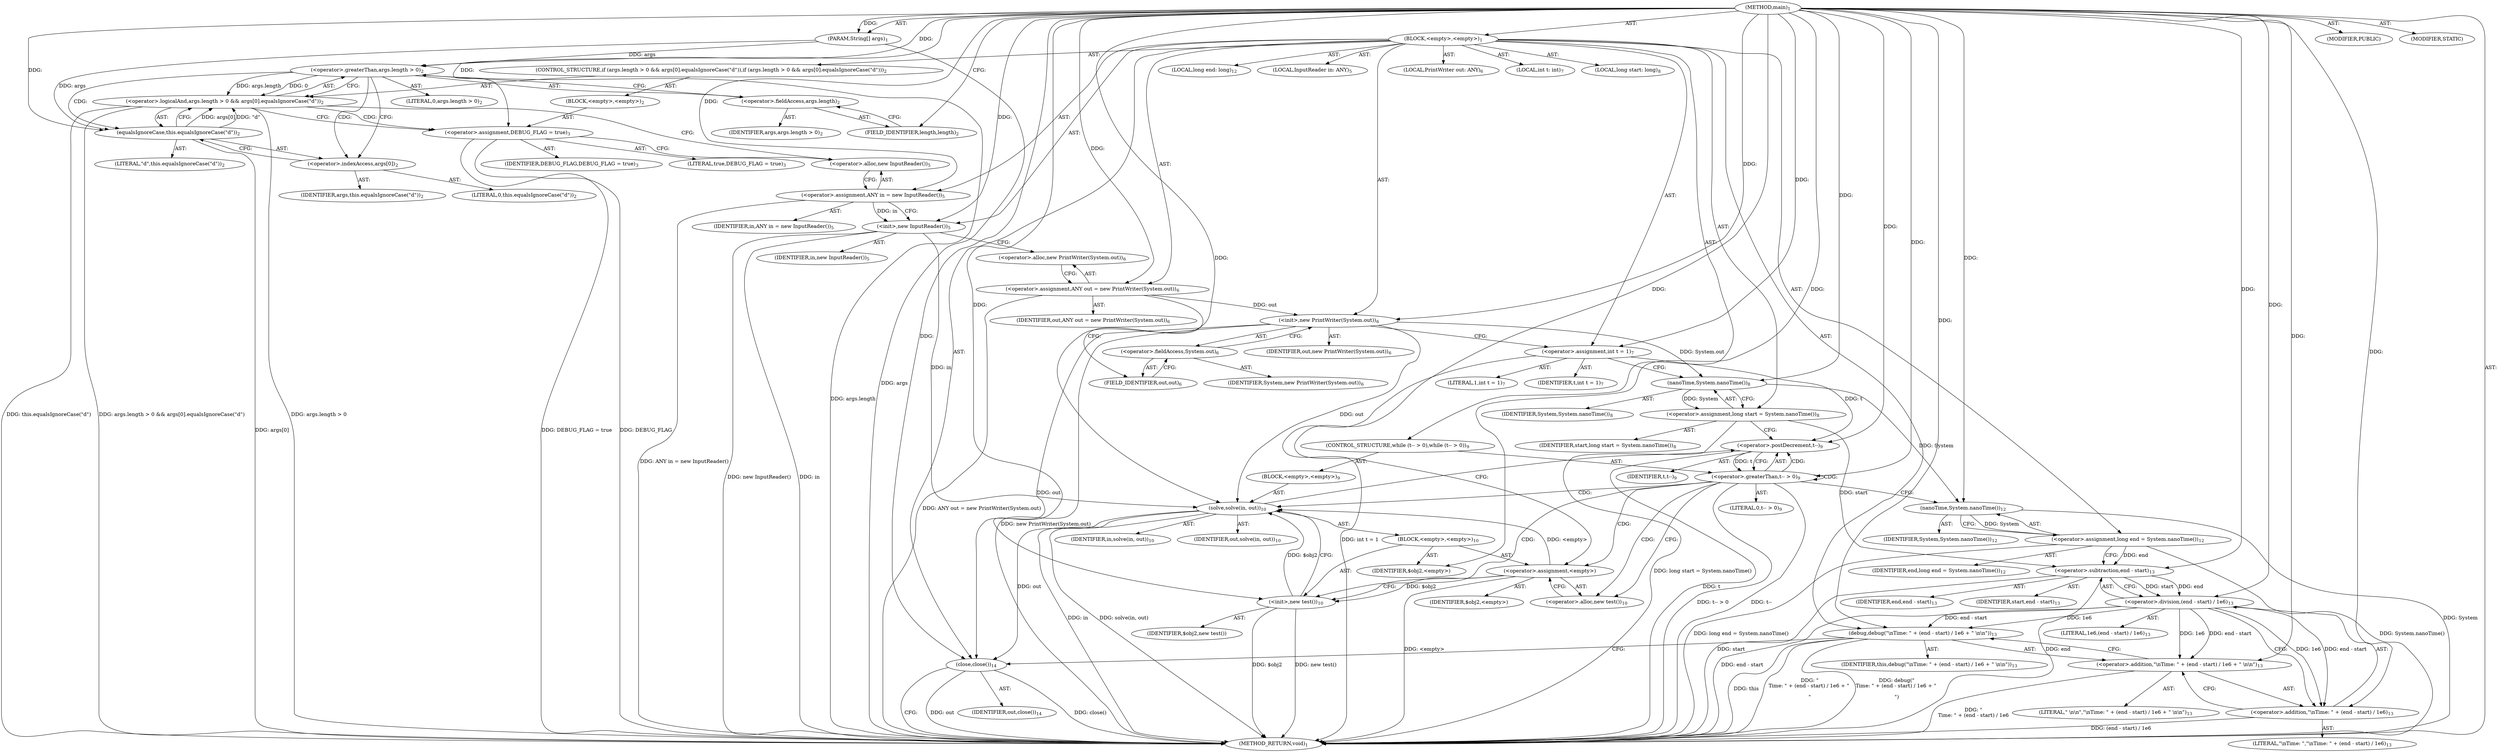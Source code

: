 digraph "main" {  
"21" [label = <(METHOD,main)<SUB>1</SUB>> ]
"22" [label = <(PARAM,String[] args)<SUB>1</SUB>> ]
"23" [label = <(BLOCK,&lt;empty&gt;,&lt;empty&gt;)<SUB>1</SUB>> ]
"24" [label = <(CONTROL_STRUCTURE,if (args.length &gt; 0 &amp;&amp; args[0].equalsIgnoreCase(&quot;d&quot;)),if (args.length &gt; 0 &amp;&amp; args[0].equalsIgnoreCase(&quot;d&quot;)))<SUB>2</SUB>> ]
"25" [label = <(&lt;operator&gt;.logicalAnd,args.length &gt; 0 &amp;&amp; args[0].equalsIgnoreCase(&quot;d&quot;))<SUB>2</SUB>> ]
"26" [label = <(&lt;operator&gt;.greaterThan,args.length &gt; 0)<SUB>2</SUB>> ]
"27" [label = <(&lt;operator&gt;.fieldAccess,args.length)<SUB>2</SUB>> ]
"28" [label = <(IDENTIFIER,args,args.length &gt; 0)<SUB>2</SUB>> ]
"29" [label = <(FIELD_IDENTIFIER,length,length)<SUB>2</SUB>> ]
"30" [label = <(LITERAL,0,args.length &gt; 0)<SUB>2</SUB>> ]
"31" [label = <(equalsIgnoreCase,this.equalsIgnoreCase(&quot;d&quot;))<SUB>2</SUB>> ]
"32" [label = <(&lt;operator&gt;.indexAccess,args[0])<SUB>2</SUB>> ]
"33" [label = <(IDENTIFIER,args,this.equalsIgnoreCase(&quot;d&quot;))<SUB>2</SUB>> ]
"34" [label = <(LITERAL,0,this.equalsIgnoreCase(&quot;d&quot;))<SUB>2</SUB>> ]
"35" [label = <(LITERAL,&quot;d&quot;,this.equalsIgnoreCase(&quot;d&quot;))<SUB>2</SUB>> ]
"36" [label = <(BLOCK,&lt;empty&gt;,&lt;empty&gt;)<SUB>2</SUB>> ]
"37" [label = <(&lt;operator&gt;.assignment,DEBUG_FLAG = true)<SUB>3</SUB>> ]
"38" [label = <(IDENTIFIER,DEBUG_FLAG,DEBUG_FLAG = true)<SUB>3</SUB>> ]
"39" [label = <(LITERAL,true,DEBUG_FLAG = true)<SUB>3</SUB>> ]
"4" [label = <(LOCAL,InputReader in: ANY)<SUB>5</SUB>> ]
"40" [label = <(&lt;operator&gt;.assignment,ANY in = new InputReader())<SUB>5</SUB>> ]
"41" [label = <(IDENTIFIER,in,ANY in = new InputReader())<SUB>5</SUB>> ]
"42" [label = <(&lt;operator&gt;.alloc,new InputReader())<SUB>5</SUB>> ]
"43" [label = <(&lt;init&gt;,new InputReader())<SUB>5</SUB>> ]
"3" [label = <(IDENTIFIER,in,new InputReader())<SUB>5</SUB>> ]
"6" [label = <(LOCAL,PrintWriter out: ANY)<SUB>6</SUB>> ]
"44" [label = <(&lt;operator&gt;.assignment,ANY out = new PrintWriter(System.out))<SUB>6</SUB>> ]
"45" [label = <(IDENTIFIER,out,ANY out = new PrintWriter(System.out))<SUB>6</SUB>> ]
"46" [label = <(&lt;operator&gt;.alloc,new PrintWriter(System.out))<SUB>6</SUB>> ]
"47" [label = <(&lt;init&gt;,new PrintWriter(System.out))<SUB>6</SUB>> ]
"5" [label = <(IDENTIFIER,out,new PrintWriter(System.out))<SUB>6</SUB>> ]
"48" [label = <(&lt;operator&gt;.fieldAccess,System.out)<SUB>6</SUB>> ]
"49" [label = <(IDENTIFIER,System,new PrintWriter(System.out))<SUB>6</SUB>> ]
"50" [label = <(FIELD_IDENTIFIER,out,out)<SUB>6</SUB>> ]
"51" [label = <(LOCAL,int t: int)<SUB>7</SUB>> ]
"52" [label = <(&lt;operator&gt;.assignment,int t = 1)<SUB>7</SUB>> ]
"53" [label = <(IDENTIFIER,t,int t = 1)<SUB>7</SUB>> ]
"54" [label = <(LITERAL,1,int t = 1)<SUB>7</SUB>> ]
"55" [label = <(LOCAL,long start: long)<SUB>8</SUB>> ]
"56" [label = <(&lt;operator&gt;.assignment,long start = System.nanoTime())<SUB>8</SUB>> ]
"57" [label = <(IDENTIFIER,start,long start = System.nanoTime())<SUB>8</SUB>> ]
"58" [label = <(nanoTime,System.nanoTime())<SUB>8</SUB>> ]
"59" [label = <(IDENTIFIER,System,System.nanoTime())<SUB>8</SUB>> ]
"60" [label = <(CONTROL_STRUCTURE,while (t-- &gt; 0),while (t-- &gt; 0))<SUB>9</SUB>> ]
"61" [label = <(&lt;operator&gt;.greaterThan,t-- &gt; 0)<SUB>9</SUB>> ]
"62" [label = <(&lt;operator&gt;.postDecrement,t--)<SUB>9</SUB>> ]
"63" [label = <(IDENTIFIER,t,t--)<SUB>9</SUB>> ]
"64" [label = <(LITERAL,0,t-- &gt; 0)<SUB>9</SUB>> ]
"65" [label = <(BLOCK,&lt;empty&gt;,&lt;empty&gt;)<SUB>9</SUB>> ]
"66" [label = <(solve,solve(in, out))<SUB>10</SUB>> ]
"67" [label = <(BLOCK,&lt;empty&gt;,&lt;empty&gt;)<SUB>10</SUB>> ]
"68" [label = <(&lt;operator&gt;.assignment,&lt;empty&gt;)> ]
"69" [label = <(IDENTIFIER,$obj2,&lt;empty&gt;)> ]
"70" [label = <(&lt;operator&gt;.alloc,new test())<SUB>10</SUB>> ]
"71" [label = <(&lt;init&gt;,new test())<SUB>10</SUB>> ]
"72" [label = <(IDENTIFIER,$obj2,new test())> ]
"73" [label = <(IDENTIFIER,$obj2,&lt;empty&gt;)> ]
"74" [label = <(IDENTIFIER,in,solve(in, out))<SUB>10</SUB>> ]
"75" [label = <(IDENTIFIER,out,solve(in, out))<SUB>10</SUB>> ]
"76" [label = <(LOCAL,long end: long)<SUB>12</SUB>> ]
"77" [label = <(&lt;operator&gt;.assignment,long end = System.nanoTime())<SUB>12</SUB>> ]
"78" [label = <(IDENTIFIER,end,long end = System.nanoTime())<SUB>12</SUB>> ]
"79" [label = <(nanoTime,System.nanoTime())<SUB>12</SUB>> ]
"80" [label = <(IDENTIFIER,System,System.nanoTime())<SUB>12</SUB>> ]
"81" [label = <(debug,debug(&quot;\nTime: &quot; + (end - start) / 1e6 + &quot; \n\n&quot;))<SUB>13</SUB>> ]
"82" [label = <(IDENTIFIER,this,debug(&quot;\nTime: &quot; + (end - start) / 1e6 + &quot; \n\n&quot;))<SUB>13</SUB>> ]
"83" [label = <(&lt;operator&gt;.addition,&quot;\nTime: &quot; + (end - start) / 1e6 + &quot; \n\n&quot;)<SUB>13</SUB>> ]
"84" [label = <(&lt;operator&gt;.addition,&quot;\nTime: &quot; + (end - start) / 1e6)<SUB>13</SUB>> ]
"85" [label = <(LITERAL,&quot;\nTime: &quot;,&quot;\nTime: &quot; + (end - start) / 1e6)<SUB>13</SUB>> ]
"86" [label = <(&lt;operator&gt;.division,(end - start) / 1e6)<SUB>13</SUB>> ]
"87" [label = <(&lt;operator&gt;.subtraction,end - start)<SUB>13</SUB>> ]
"88" [label = <(IDENTIFIER,end,end - start)<SUB>13</SUB>> ]
"89" [label = <(IDENTIFIER,start,end - start)<SUB>13</SUB>> ]
"90" [label = <(LITERAL,1e6,(end - start) / 1e6)<SUB>13</SUB>> ]
"91" [label = <(LITERAL,&quot; \n\n&quot;,&quot;\nTime: &quot; + (end - start) / 1e6 + &quot; \n\n&quot;)<SUB>13</SUB>> ]
"92" [label = <(close,close())<SUB>14</SUB>> ]
"93" [label = <(IDENTIFIER,out,close())<SUB>14</SUB>> ]
"94" [label = <(MODIFIER,PUBLIC)> ]
"95" [label = <(MODIFIER,STATIC)> ]
"96" [label = <(METHOD_RETURN,void)<SUB>1</SUB>> ]
  "21" -> "22"  [ label = "AST: "] 
  "21" -> "23"  [ label = "AST: "] 
  "21" -> "94"  [ label = "AST: "] 
  "21" -> "95"  [ label = "AST: "] 
  "21" -> "96"  [ label = "AST: "] 
  "23" -> "24"  [ label = "AST: "] 
  "23" -> "4"  [ label = "AST: "] 
  "23" -> "40"  [ label = "AST: "] 
  "23" -> "43"  [ label = "AST: "] 
  "23" -> "6"  [ label = "AST: "] 
  "23" -> "44"  [ label = "AST: "] 
  "23" -> "47"  [ label = "AST: "] 
  "23" -> "51"  [ label = "AST: "] 
  "23" -> "52"  [ label = "AST: "] 
  "23" -> "55"  [ label = "AST: "] 
  "23" -> "56"  [ label = "AST: "] 
  "23" -> "60"  [ label = "AST: "] 
  "23" -> "76"  [ label = "AST: "] 
  "23" -> "77"  [ label = "AST: "] 
  "23" -> "81"  [ label = "AST: "] 
  "23" -> "92"  [ label = "AST: "] 
  "24" -> "25"  [ label = "AST: "] 
  "24" -> "36"  [ label = "AST: "] 
  "25" -> "26"  [ label = "AST: "] 
  "25" -> "31"  [ label = "AST: "] 
  "26" -> "27"  [ label = "AST: "] 
  "26" -> "30"  [ label = "AST: "] 
  "27" -> "28"  [ label = "AST: "] 
  "27" -> "29"  [ label = "AST: "] 
  "31" -> "32"  [ label = "AST: "] 
  "31" -> "35"  [ label = "AST: "] 
  "32" -> "33"  [ label = "AST: "] 
  "32" -> "34"  [ label = "AST: "] 
  "36" -> "37"  [ label = "AST: "] 
  "37" -> "38"  [ label = "AST: "] 
  "37" -> "39"  [ label = "AST: "] 
  "40" -> "41"  [ label = "AST: "] 
  "40" -> "42"  [ label = "AST: "] 
  "43" -> "3"  [ label = "AST: "] 
  "44" -> "45"  [ label = "AST: "] 
  "44" -> "46"  [ label = "AST: "] 
  "47" -> "5"  [ label = "AST: "] 
  "47" -> "48"  [ label = "AST: "] 
  "48" -> "49"  [ label = "AST: "] 
  "48" -> "50"  [ label = "AST: "] 
  "52" -> "53"  [ label = "AST: "] 
  "52" -> "54"  [ label = "AST: "] 
  "56" -> "57"  [ label = "AST: "] 
  "56" -> "58"  [ label = "AST: "] 
  "58" -> "59"  [ label = "AST: "] 
  "60" -> "61"  [ label = "AST: "] 
  "60" -> "65"  [ label = "AST: "] 
  "61" -> "62"  [ label = "AST: "] 
  "61" -> "64"  [ label = "AST: "] 
  "62" -> "63"  [ label = "AST: "] 
  "65" -> "66"  [ label = "AST: "] 
  "66" -> "67"  [ label = "AST: "] 
  "66" -> "74"  [ label = "AST: "] 
  "66" -> "75"  [ label = "AST: "] 
  "67" -> "68"  [ label = "AST: "] 
  "67" -> "71"  [ label = "AST: "] 
  "67" -> "73"  [ label = "AST: "] 
  "68" -> "69"  [ label = "AST: "] 
  "68" -> "70"  [ label = "AST: "] 
  "71" -> "72"  [ label = "AST: "] 
  "77" -> "78"  [ label = "AST: "] 
  "77" -> "79"  [ label = "AST: "] 
  "79" -> "80"  [ label = "AST: "] 
  "81" -> "82"  [ label = "AST: "] 
  "81" -> "83"  [ label = "AST: "] 
  "83" -> "84"  [ label = "AST: "] 
  "83" -> "91"  [ label = "AST: "] 
  "84" -> "85"  [ label = "AST: "] 
  "84" -> "86"  [ label = "AST: "] 
  "86" -> "87"  [ label = "AST: "] 
  "86" -> "90"  [ label = "AST: "] 
  "87" -> "88"  [ label = "AST: "] 
  "87" -> "89"  [ label = "AST: "] 
  "92" -> "93"  [ label = "AST: "] 
  "40" -> "43"  [ label = "CFG: "] 
  "43" -> "46"  [ label = "CFG: "] 
  "44" -> "50"  [ label = "CFG: "] 
  "47" -> "52"  [ label = "CFG: "] 
  "52" -> "58"  [ label = "CFG: "] 
  "56" -> "62"  [ label = "CFG: "] 
  "77" -> "87"  [ label = "CFG: "] 
  "81" -> "92"  [ label = "CFG: "] 
  "92" -> "96"  [ label = "CFG: "] 
  "25" -> "37"  [ label = "CFG: "] 
  "25" -> "42"  [ label = "CFG: "] 
  "42" -> "40"  [ label = "CFG: "] 
  "46" -> "44"  [ label = "CFG: "] 
  "48" -> "47"  [ label = "CFG: "] 
  "58" -> "56"  [ label = "CFG: "] 
  "61" -> "70"  [ label = "CFG: "] 
  "61" -> "79"  [ label = "CFG: "] 
  "79" -> "77"  [ label = "CFG: "] 
  "83" -> "81"  [ label = "CFG: "] 
  "26" -> "25"  [ label = "CFG: "] 
  "26" -> "32"  [ label = "CFG: "] 
  "31" -> "25"  [ label = "CFG: "] 
  "37" -> "42"  [ label = "CFG: "] 
  "50" -> "48"  [ label = "CFG: "] 
  "62" -> "61"  [ label = "CFG: "] 
  "66" -> "62"  [ label = "CFG: "] 
  "84" -> "83"  [ label = "CFG: "] 
  "27" -> "26"  [ label = "CFG: "] 
  "32" -> "31"  [ label = "CFG: "] 
  "86" -> "84"  [ label = "CFG: "] 
  "29" -> "27"  [ label = "CFG: "] 
  "68" -> "71"  [ label = "CFG: "] 
  "71" -> "66"  [ label = "CFG: "] 
  "87" -> "86"  [ label = "CFG: "] 
  "70" -> "68"  [ label = "CFG: "] 
  "21" -> "29"  [ label = "CFG: "] 
  "22" -> "96"  [ label = "DDG: args"] 
  "26" -> "96"  [ label = "DDG: args.length"] 
  "25" -> "96"  [ label = "DDG: args.length &gt; 0"] 
  "31" -> "96"  [ label = "DDG: args[0]"] 
  "25" -> "96"  [ label = "DDG: this.equalsIgnoreCase(&quot;d&quot;)"] 
  "25" -> "96"  [ label = "DDG: args.length &gt; 0 &amp;&amp; args[0].equalsIgnoreCase(&quot;d&quot;)"] 
  "37" -> "96"  [ label = "DDG: DEBUG_FLAG = true"] 
  "40" -> "96"  [ label = "DDG: ANY in = new InputReader()"] 
  "43" -> "96"  [ label = "DDG: in"] 
  "43" -> "96"  [ label = "DDG: new InputReader()"] 
  "44" -> "96"  [ label = "DDG: ANY out = new PrintWriter(System.out)"] 
  "47" -> "96"  [ label = "DDG: new PrintWriter(System.out)"] 
  "52" -> "96"  [ label = "DDG: int t = 1"] 
  "56" -> "96"  [ label = "DDG: long start = System.nanoTime()"] 
  "62" -> "96"  [ label = "DDG: t"] 
  "61" -> "96"  [ label = "DDG: t--"] 
  "61" -> "96"  [ label = "DDG: t-- &gt; 0"] 
  "79" -> "96"  [ label = "DDG: System"] 
  "77" -> "96"  [ label = "DDG: System.nanoTime()"] 
  "77" -> "96"  [ label = "DDG: long end = System.nanoTime()"] 
  "87" -> "96"  [ label = "DDG: end"] 
  "87" -> "96"  [ label = "DDG: start"] 
  "86" -> "96"  [ label = "DDG: end - start"] 
  "84" -> "96"  [ label = "DDG: (end - start) / 1e6"] 
  "83" -> "96"  [ label = "DDG: &quot;\nTime: &quot; + (end - start) / 1e6"] 
  "81" -> "96"  [ label = "DDG: &quot;\nTime: &quot; + (end - start) / 1e6 + &quot; \n\n&quot;"] 
  "81" -> "96"  [ label = "DDG: debug(&quot;\nTime: &quot; + (end - start) / 1e6 + &quot; \n\n&quot;)"] 
  "92" -> "96"  [ label = "DDG: out"] 
  "92" -> "96"  [ label = "DDG: close()"] 
  "68" -> "96"  [ label = "DDG: &lt;empty&gt;"] 
  "71" -> "96"  [ label = "DDG: $obj2"] 
  "71" -> "96"  [ label = "DDG: new test()"] 
  "66" -> "96"  [ label = "DDG: in"] 
  "66" -> "96"  [ label = "DDG: solve(in, out)"] 
  "37" -> "96"  [ label = "DDG: DEBUG_FLAG"] 
  "81" -> "96"  [ label = "DDG: this"] 
  "21" -> "22"  [ label = "DDG: "] 
  "21" -> "40"  [ label = "DDG: "] 
  "21" -> "44"  [ label = "DDG: "] 
  "21" -> "52"  [ label = "DDG: "] 
  "58" -> "56"  [ label = "DDG: System"] 
  "79" -> "77"  [ label = "DDG: System"] 
  "40" -> "43"  [ label = "DDG: in"] 
  "21" -> "43"  [ label = "DDG: "] 
  "44" -> "47"  [ label = "DDG: out"] 
  "21" -> "47"  [ label = "DDG: "] 
  "21" -> "81"  [ label = "DDG: "] 
  "86" -> "81"  [ label = "DDG: end - start"] 
  "86" -> "81"  [ label = "DDG: 1e6"] 
  "47" -> "92"  [ label = "DDG: out"] 
  "66" -> "92"  [ label = "DDG: out"] 
  "21" -> "92"  [ label = "DDG: "] 
  "26" -> "25"  [ label = "DDG: args.length"] 
  "26" -> "25"  [ label = "DDG: 0"] 
  "31" -> "25"  [ label = "DDG: args[0]"] 
  "31" -> "25"  [ label = "DDG: &quot;d&quot;"] 
  "21" -> "37"  [ label = "DDG: "] 
  "47" -> "58"  [ label = "DDG: System.out"] 
  "21" -> "58"  [ label = "DDG: "] 
  "62" -> "61"  [ label = "DDG: t"] 
  "21" -> "61"  [ label = "DDG: "] 
  "58" -> "79"  [ label = "DDG: System"] 
  "21" -> "79"  [ label = "DDG: "] 
  "21" -> "83"  [ label = "DDG: "] 
  "86" -> "83"  [ label = "DDG: end - start"] 
  "86" -> "83"  [ label = "DDG: 1e6"] 
  "22" -> "26"  [ label = "DDG: args"] 
  "21" -> "26"  [ label = "DDG: "] 
  "22" -> "31"  [ label = "DDG: args"] 
  "21" -> "31"  [ label = "DDG: "] 
  "52" -> "62"  [ label = "DDG: t"] 
  "21" -> "62"  [ label = "DDG: "] 
  "68" -> "66"  [ label = "DDG: &lt;empty&gt;"] 
  "71" -> "66"  [ label = "DDG: $obj2"] 
  "21" -> "66"  [ label = "DDG: "] 
  "43" -> "66"  [ label = "DDG: in"] 
  "47" -> "66"  [ label = "DDG: out"] 
  "21" -> "84"  [ label = "DDG: "] 
  "86" -> "84"  [ label = "DDG: end - start"] 
  "86" -> "84"  [ label = "DDG: 1e6"] 
  "21" -> "68"  [ label = "DDG: "] 
  "21" -> "73"  [ label = "DDG: "] 
  "87" -> "86"  [ label = "DDG: end"] 
  "87" -> "86"  [ label = "DDG: start"] 
  "21" -> "86"  [ label = "DDG: "] 
  "68" -> "71"  [ label = "DDG: $obj2"] 
  "21" -> "71"  [ label = "DDG: "] 
  "77" -> "87"  [ label = "DDG: end"] 
  "21" -> "87"  [ label = "DDG: "] 
  "56" -> "87"  [ label = "DDG: start"] 
  "25" -> "37"  [ label = "CDG: "] 
  "61" -> "68"  [ label = "CDG: "] 
  "61" -> "61"  [ label = "CDG: "] 
  "61" -> "66"  [ label = "CDG: "] 
  "61" -> "71"  [ label = "CDG: "] 
  "61" -> "70"  [ label = "CDG: "] 
  "61" -> "62"  [ label = "CDG: "] 
  "26" -> "32"  [ label = "CDG: "] 
  "26" -> "31"  [ label = "CDG: "] 
}
